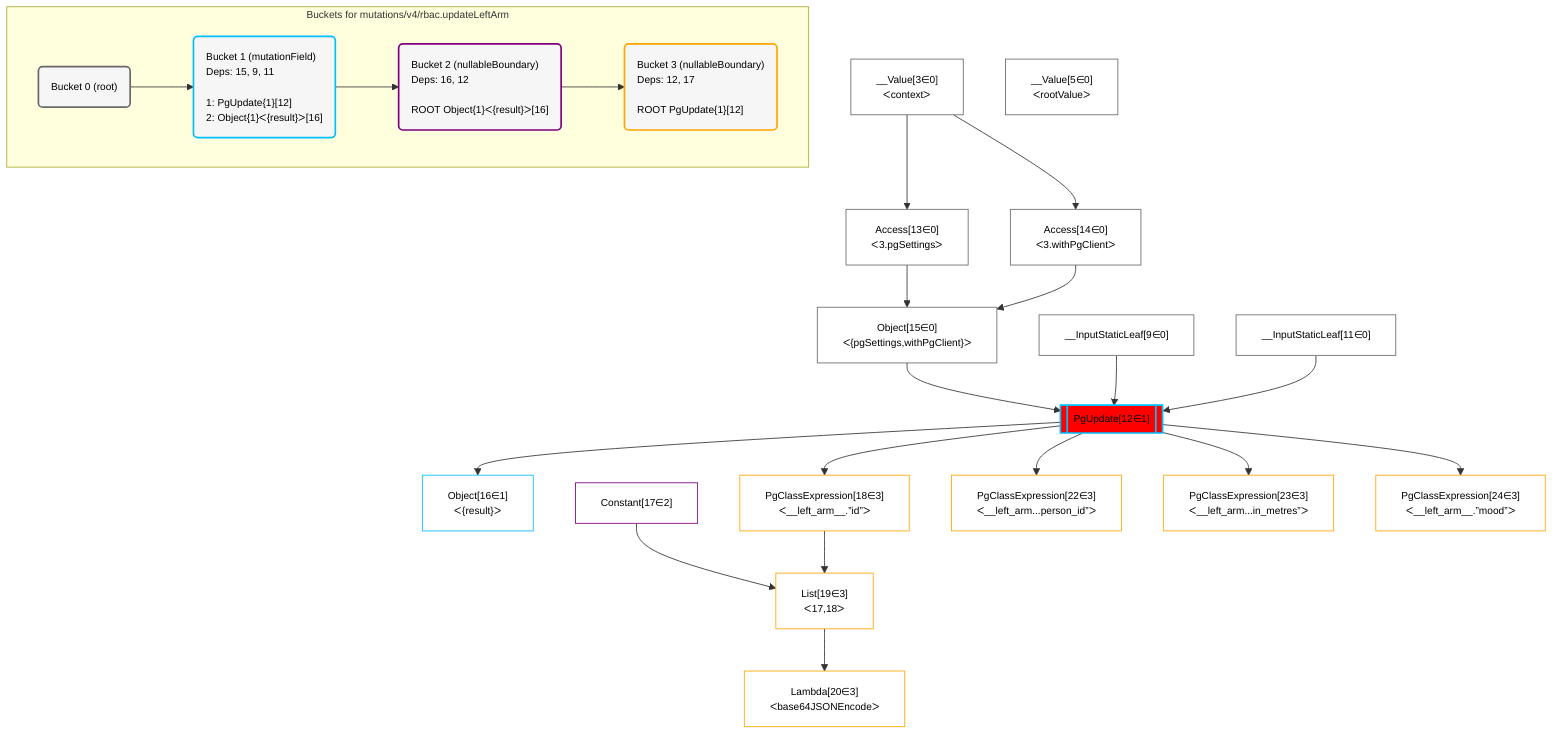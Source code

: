 %%{init: {'themeVariables': { 'fontSize': '12px'}}}%%
graph TD
    classDef path fill:#eee,stroke:#000,color:#000
    classDef plan fill:#fff,stroke-width:1px,color:#000
    classDef itemplan fill:#fff,stroke-width:2px,color:#000
    classDef sideeffectplan fill:#f00,stroke-width:2px,color:#000
    classDef bucket fill:#f6f6f6,color:#000,stroke-width:2px,text-align:left


    %% define steps
    __Value3["__Value[3∈0]<br />ᐸcontextᐳ"]:::plan
    __Value5["__Value[5∈0]<br />ᐸrootValueᐳ"]:::plan
    __InputStaticLeaf9["__InputStaticLeaf[9∈0]"]:::plan
    __InputStaticLeaf11["__InputStaticLeaf[11∈0]"]:::plan
    Access13["Access[13∈0]<br />ᐸ3.pgSettingsᐳ"]:::plan
    Access14["Access[14∈0]<br />ᐸ3.withPgClientᐳ"]:::plan
    Object15["Object[15∈0]<br />ᐸ{pgSettings,withPgClient}ᐳ"]:::plan
    PgUpdate12[["PgUpdate[12∈1]"]]:::sideeffectplan
    Object16["Object[16∈1]<br />ᐸ{result}ᐳ"]:::plan
    Constant17["Constant[17∈2]"]:::plan
    PgClassExpression18["PgClassExpression[18∈3]<br />ᐸ__left_arm__.”id”ᐳ"]:::plan
    List19["List[19∈3]<br />ᐸ17,18ᐳ"]:::plan
    Lambda20["Lambda[20∈3]<br />ᐸbase64JSONEncodeᐳ"]:::plan
    PgClassExpression22["PgClassExpression[22∈3]<br />ᐸ__left_arm...person_id”ᐳ"]:::plan
    PgClassExpression23["PgClassExpression[23∈3]<br />ᐸ__left_arm...in_metres”ᐳ"]:::plan
    PgClassExpression24["PgClassExpression[24∈3]<br />ᐸ__left_arm__.”mood”ᐳ"]:::plan

    %% plan dependencies
    __Value3 --> Access13
    __Value3 --> Access14
    Access13 & Access14 --> Object15
    Object15 & __InputStaticLeaf9 & __InputStaticLeaf11 --> PgUpdate12
    PgUpdate12 --> Object16
    PgUpdate12 --> PgClassExpression18
    Constant17 & PgClassExpression18 --> List19
    List19 --> Lambda20
    PgUpdate12 --> PgClassExpression22
    PgUpdate12 --> PgClassExpression23
    PgUpdate12 --> PgClassExpression24

    subgraph "Buckets for mutations/v4/rbac.updateLeftArm"
    Bucket0("Bucket 0 (root)"):::bucket
    classDef bucket0 stroke:#696969
    class Bucket0,__Value3,__Value5,__InputStaticLeaf9,__InputStaticLeaf11,Access13,Access14,Object15 bucket0
    Bucket1("Bucket 1 (mutationField)<br />Deps: 15, 9, 11<br /><br />1: PgUpdate{1}[12]<br />2: Object{1}ᐸ{result}ᐳ[16]"):::bucket
    classDef bucket1 stroke:#00bfff
    class Bucket1,PgUpdate12,Object16 bucket1
    Bucket2("Bucket 2 (nullableBoundary)<br />Deps: 16, 12<br /><br />ROOT Object{1}ᐸ{result}ᐳ[16]"):::bucket
    classDef bucket2 stroke:#7f007f
    class Bucket2,Constant17 bucket2
    Bucket3("Bucket 3 (nullableBoundary)<br />Deps: 12, 17<br /><br />ROOT PgUpdate{1}[12]"):::bucket
    classDef bucket3 stroke:#ffa500
    class Bucket3,PgClassExpression18,List19,Lambda20,PgClassExpression22,PgClassExpression23,PgClassExpression24 bucket3
    Bucket0 --> Bucket1
    Bucket1 --> Bucket2
    Bucket2 --> Bucket3
    end